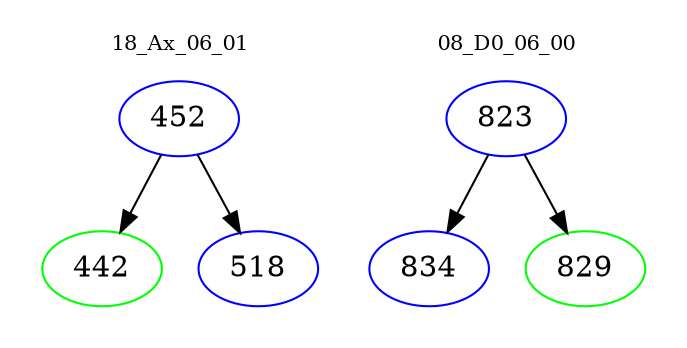 digraph{
subgraph cluster_0 {
color = white
label = "18_Ax_06_01";
fontsize=10;
T0_452 [label="452", color="blue"]
T0_452 -> T0_442 [color="black"]
T0_442 [label="442", color="green"]
T0_452 -> T0_518 [color="black"]
T0_518 [label="518", color="blue"]
}
subgraph cluster_1 {
color = white
label = "08_D0_06_00";
fontsize=10;
T1_823 [label="823", color="blue"]
T1_823 -> T1_834 [color="black"]
T1_834 [label="834", color="blue"]
T1_823 -> T1_829 [color="black"]
T1_829 [label="829", color="green"]
}
}
